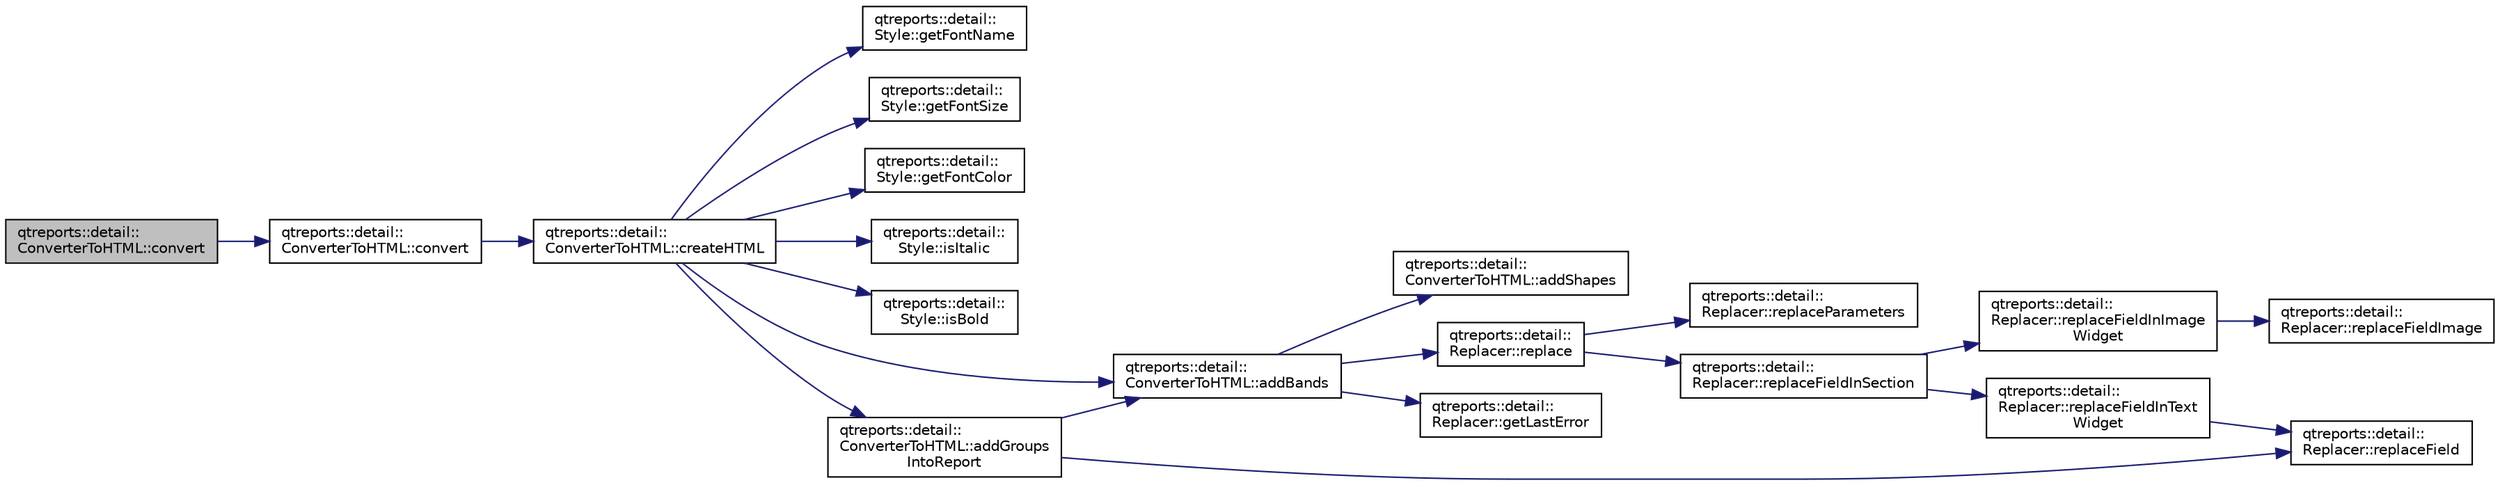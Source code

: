 digraph "qtreports::detail::ConverterToHTML::convert"
{
 // INTERACTIVE_SVG=YES
  bgcolor="transparent";
  edge [fontname="Helvetica",fontsize="10",labelfontname="Helvetica",labelfontsize="10"];
  node [fontname="Helvetica",fontsize="10",shape=record];
  rankdir="LR";
  Node1 [label="qtreports::detail::\lConverterToHTML::convert",height=0.2,width=0.4,color="black", fillcolor="grey75", style="filled", fontcolor="black"];
  Node1 -> Node2 [color="midnightblue",fontsize="10",style="solid",fontname="Helvetica"];
  Node2 [label="qtreports::detail::\lConverterToHTML::convert",height=0.2,width=0.4,color="black",URL="$classqtreports_1_1detail_1_1_converter_to_h_t_m_l.html#ad91ac333abf7d02f7590970a54ef7aae",tooltip="Запускает процесс конвертации репорта в HTML формат. "];
  Node2 -> Node3 [color="midnightblue",fontsize="10",style="solid",fontname="Helvetica"];
  Node3 [label="qtreports::detail::\lConverterToHTML::createHTML",height=0.2,width=0.4,color="black",URL="$classqtreports_1_1detail_1_1_converter_to_h_t_m_l.html#ace8358a3612fc8085b7c34f1f92341e2",tooltip="Процесс конвертации репорта в HTML формат. "];
  Node3 -> Node4 [color="midnightblue",fontsize="10",style="solid",fontname="Helvetica"];
  Node4 [label="qtreports::detail::\lStyle::getFontName",height=0.2,width=0.4,color="black",URL="$classqtreports_1_1detail_1_1_style.html#ae233bf8f53b1ceb560398925a50fcb44",tooltip="Возвращает название шрифта "];
  Node3 -> Node5 [color="midnightblue",fontsize="10",style="solid",fontname="Helvetica"];
  Node5 [label="qtreports::detail::\lStyle::getFontSize",height=0.2,width=0.4,color="black",URL="$classqtreports_1_1detail_1_1_style.html#ac969a5ba6cd39a890a72ec4146ba8dda",tooltip="Возвращает размер шрифта "];
  Node3 -> Node6 [color="midnightblue",fontsize="10",style="solid",fontname="Helvetica"];
  Node6 [label="qtreports::detail::\lStyle::getFontColor",height=0.2,width=0.4,color="black",URL="$classqtreports_1_1detail_1_1_style.html#a2d8d9d0d898c4306e47dcca067c60c28",tooltip="Возвращает цвет шрифта "];
  Node3 -> Node7 [color="midnightblue",fontsize="10",style="solid",fontname="Helvetica"];
  Node7 [label="qtreports::detail::\lStyle::isItalic",height=0.2,width=0.4,color="black",URL="$classqtreports_1_1detail_1_1_style.html#a058eab1051810ffdb26d43fb08e523c9",tooltip="Возвращает, является ли шрифт курсивом или нет "];
  Node3 -> Node8 [color="midnightblue",fontsize="10",style="solid",fontname="Helvetica"];
  Node8 [label="qtreports::detail::\lStyle::isBold",height=0.2,width=0.4,color="black",URL="$classqtreports_1_1detail_1_1_style.html#a9f4c8c581c08ffd758fbd3e1b93dee07",tooltip="Возвращает, является ли шрифт жирным или нет "];
  Node3 -> Node9 [color="midnightblue",fontsize="10",style="solid",fontname="Helvetica"];
  Node9 [label="qtreports::detail::\lConverterToHTML::addBands",height=0.2,width=0.4,color="black",URL="$classqtreports_1_1detail_1_1_converter_to_h_t_m_l.html#aa9d511353f62cfc489c3e071ebf5182b",tooltip="Добавление <band>, принадлежащего конкретной <section>, в документ HTML. "];
  Node9 -> Node10 [color="midnightblue",fontsize="10",style="solid",fontname="Helvetica"];
  Node10 [label="qtreports::detail::\lReplacer::replace",height=0.2,width=0.4,color="black",URL="$classqtreports_1_1detail_1_1_replacer.html#af7ccb83be264f7c72b7485cf38455450",tooltip="Заменяет текст всех виджетов секции текстом с подставленными значениями. "];
  Node10 -> Node11 [color="midnightblue",fontsize="10",style="solid",fontname="Helvetica"];
  Node11 [label="qtreports::detail::\lReplacer::replaceFieldInSection",height=0.2,width=0.4,color="black",URL="$classqtreports_1_1detail_1_1_replacer.html#a58cf857aa78eb3e273f6543769af425b",tooltip="Заменяет текст всех виджетов секции текстом с подставленными значениями полей из источника данных..."];
  Node11 -> Node12 [color="midnightblue",fontsize="10",style="solid",fontname="Helvetica"];
  Node12 [label="qtreports::detail::\lReplacer::replaceFieldInText\lWidget",height=0.2,width=0.4,color="black",URL="$classqtreports_1_1detail_1_1_replacer.html#a2be57bd514335f9b9f2a520247562ce1",tooltip="Заменяет текст виджета текстом с подставленными значениями полей из источника данных. "];
  Node12 -> Node13 [color="midnightblue",fontsize="10",style="solid",fontname="Helvetica"];
  Node13 [label="qtreports::detail::\lReplacer::replaceField",height=0.2,width=0.4,color="black",URL="$classqtreports_1_1detail_1_1_replacer.html#a4642b07160798f2ee4de276e1d0c1ecd",tooltip="Возвращает текст с подставленными значениями полей из источника данных. "];
  Node11 -> Node14 [color="midnightblue",fontsize="10",style="solid",fontname="Helvetica"];
  Node14 [label="qtreports::detail::\lReplacer::replaceFieldInImage\lWidget",height=0.2,width=0.4,color="black",URL="$classqtreports_1_1detail_1_1_replacer.html#a4aeb7794f90c0be34a30ab60a6df1920",tooltip="На основе текста виджета вставляет в него изображение из источника данных. "];
  Node14 -> Node15 [color="midnightblue",fontsize="10",style="solid",fontname="Helvetica"];
  Node15 [label="qtreports::detail::\lReplacer::replaceFieldImage",height=0.2,width=0.4,color="black",URL="$classqtreports_1_1detail_1_1_replacer.html#ae1ac521aeaf5fdd694e79e2ae52d4704",tooltip="Возвращает изображение на основе первого найденного выражения. "];
  Node10 -> Node16 [color="midnightblue",fontsize="10",style="solid",fontname="Helvetica"];
  Node16 [label="qtreports::detail::\lReplacer::replaceParameters",height=0.2,width=0.4,color="black",URL="$classqtreports_1_1detail_1_1_replacer.html#abb903f1c1172efa7e26b040a5695cc86",tooltip="Возвращает текст с подставленными значениями параметров. "];
  Node9 -> Node17 [color="midnightblue",fontsize="10",style="solid",fontname="Helvetica"];
  Node17 [label="qtreports::detail::\lReplacer::getLastError",height=0.2,width=0.4,color="black",URL="$classqtreports_1_1detail_1_1_replacer.html#a677f7802e444f2de3af4cb43b6cedf30",tooltip="Возвращает описание последней произошедшей ошибки. "];
  Node9 -> Node18 [color="midnightblue",fontsize="10",style="solid",fontname="Helvetica"];
  Node18 [label="qtreports::detail::\lConverterToHTML::addShapes",height=0.2,width=0.4,color="black",URL="$classqtreports_1_1detail_1_1_converter_to_h_t_m_l.html#a759cb19710076fd669793a84e62d14eb",tooltip="Добавление <shape>, принадлежащего конретному <band>, в документ HTML. "];
  Node3 -> Node19 [color="midnightblue",fontsize="10",style="solid",fontname="Helvetica"];
  Node19 [label="qtreports::detail::\lConverterToHTML::addGroups\lIntoReport",height=0.2,width=0.4,color="black",URL="$classqtreports_1_1detail_1_1_converter_to_h_t_m_l.html#a587e5f6bfbd1185f6bf32d76ac231a13",tooltip="Добавление <group> в документ HTML. "];
  Node19 -> Node13 [color="midnightblue",fontsize="10",style="solid",fontname="Helvetica"];
  Node19 -> Node9 [color="midnightblue",fontsize="10",style="solid",fontname="Helvetica"];
}
